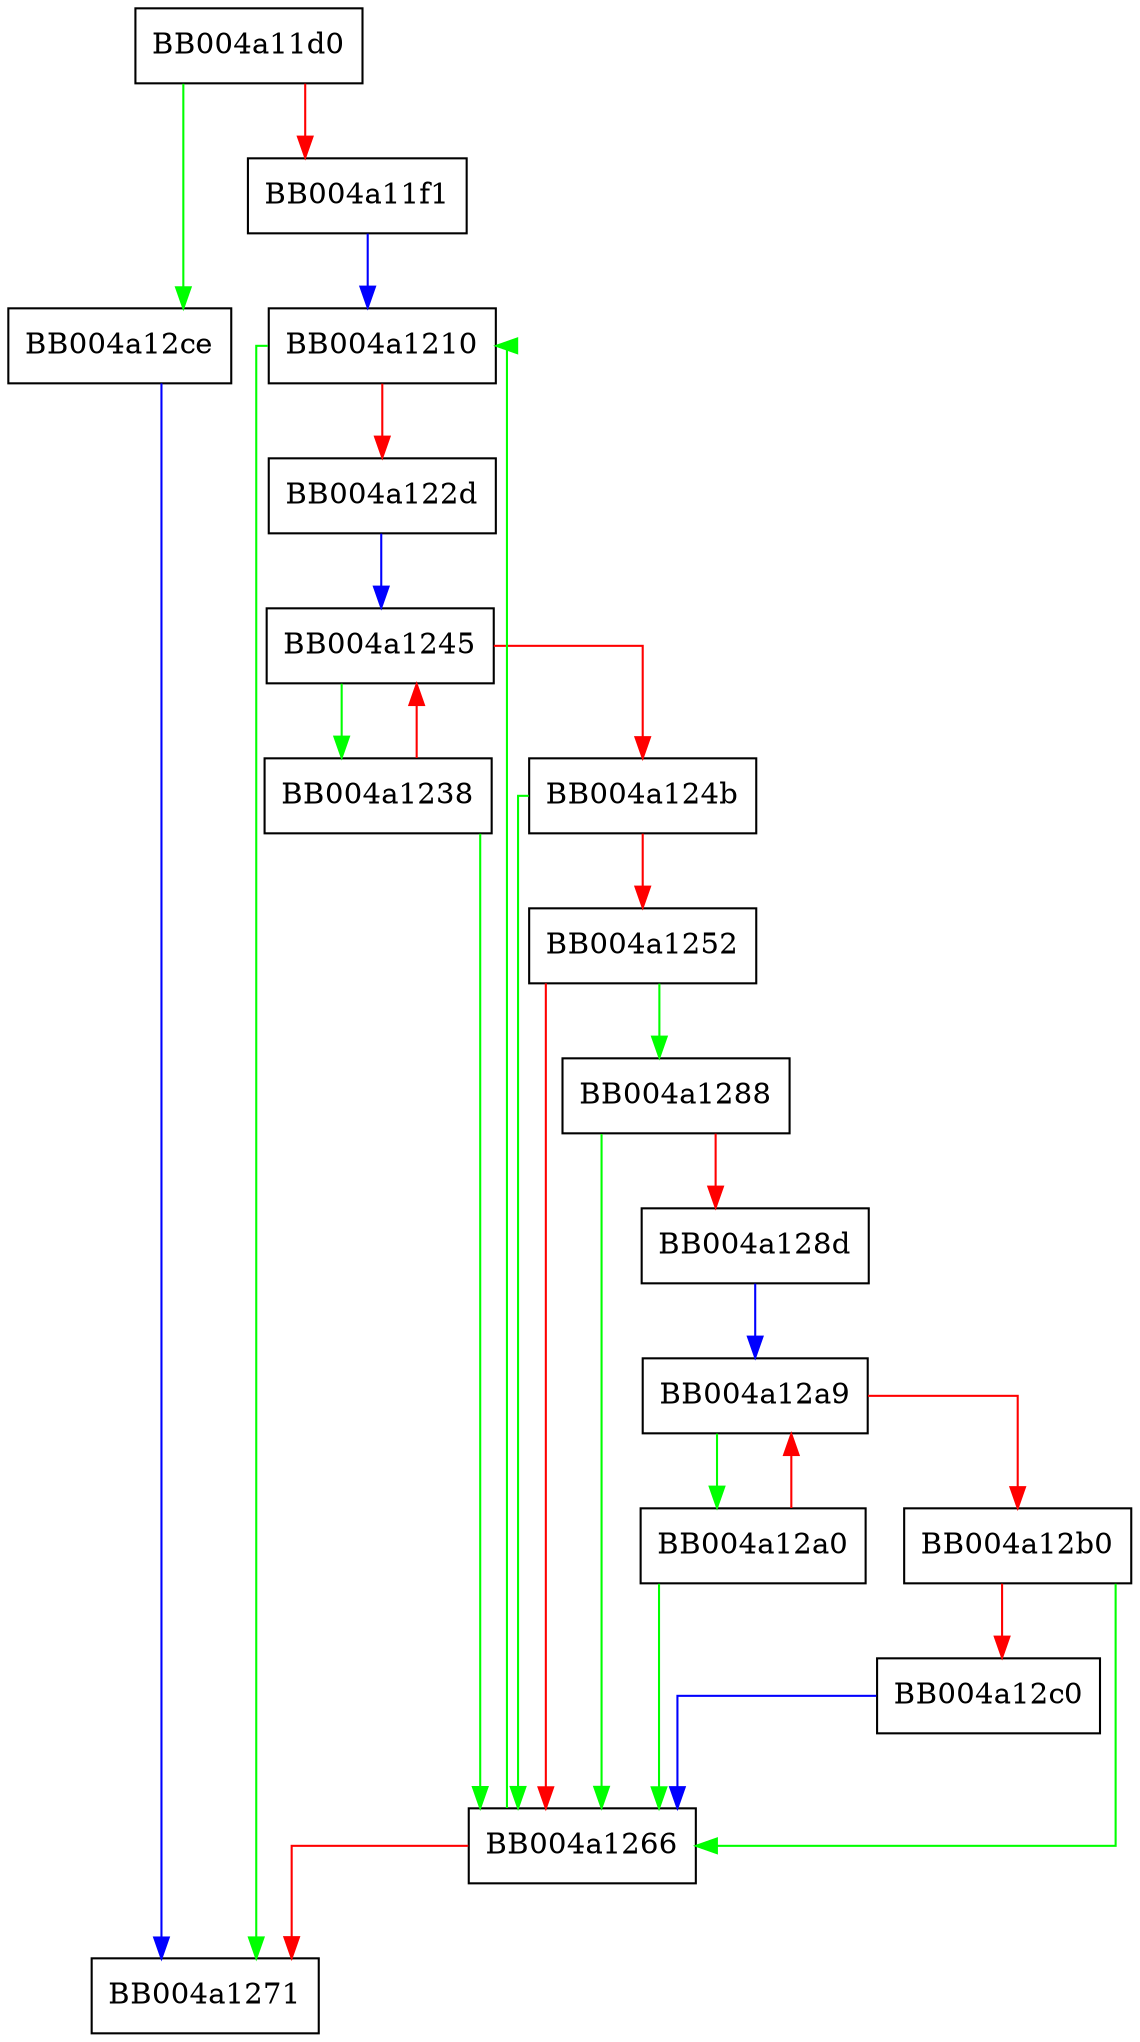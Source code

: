 digraph tls12_shared_sigalgs {
  node [shape="box"];
  graph [splines=ortho];
  BB004a11d0 -> BB004a12ce [color="green"];
  BB004a11d0 -> BB004a11f1 [color="red"];
  BB004a11f1 -> BB004a1210 [color="blue"];
  BB004a1210 -> BB004a1271 [color="green"];
  BB004a1210 -> BB004a122d [color="red"];
  BB004a122d -> BB004a1245 [color="blue"];
  BB004a1238 -> BB004a1266 [color="green"];
  BB004a1238 -> BB004a1245 [color="red"];
  BB004a1245 -> BB004a1238 [color="green"];
  BB004a1245 -> BB004a124b [color="red"];
  BB004a124b -> BB004a1266 [color="green"];
  BB004a124b -> BB004a1252 [color="red"];
  BB004a1252 -> BB004a1288 [color="green"];
  BB004a1252 -> BB004a1266 [color="red"];
  BB004a1266 -> BB004a1210 [color="green"];
  BB004a1266 -> BB004a1271 [color="red"];
  BB004a1288 -> BB004a1266 [color="green"];
  BB004a1288 -> BB004a128d [color="red"];
  BB004a128d -> BB004a12a9 [color="blue"];
  BB004a12a0 -> BB004a1266 [color="green"];
  BB004a12a0 -> BB004a12a9 [color="red"];
  BB004a12a9 -> BB004a12a0 [color="green"];
  BB004a12a9 -> BB004a12b0 [color="red"];
  BB004a12b0 -> BB004a1266 [color="green"];
  BB004a12b0 -> BB004a12c0 [color="red"];
  BB004a12c0 -> BB004a1266 [color="blue"];
  BB004a12ce -> BB004a1271 [color="blue"];
}